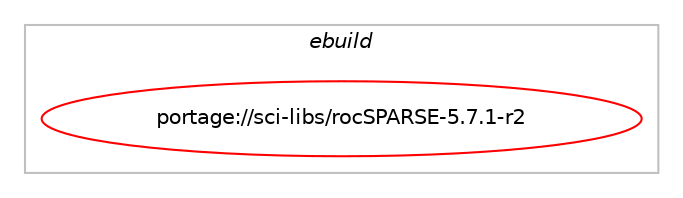 digraph prolog {

# *************
# Graph options
# *************

newrank=true;
concentrate=true;
compound=true;
graph [rankdir=LR,fontname=Helvetica,fontsize=10,ranksep=1.5];#, ranksep=2.5, nodesep=0.2];
edge  [arrowhead=vee];
node  [fontname=Helvetica,fontsize=10];

# **********
# The ebuild
# **********

subgraph cluster_leftcol {
color=gray;
label=<<i>ebuild</i>>;
id [label="portage://sci-libs/rocSPARSE-5.7.1-r2", color=red, width=4, href="../sci-libs/rocSPARSE-5.7.1-r2.svg"];
}

# ****************
# The dependencies
# ****************

subgraph cluster_midcol {
color=gray;
label=<<i>dependencies</i>>;
subgraph cluster_compile {
fillcolor="#eeeeee";
style=filled;
label=<<i>compile</i>>;
# *** BEGIN UNKNOWN DEPENDENCY TYPE (TODO) ***
# id -> equal(package_dependency(portage://sci-libs/rocSPARSE-5.7.1-r2,install,no,dev-util,hip,equal,[5*,,,5*],[],[]))
# *** END UNKNOWN DEPENDENCY TYPE (TODO) ***

# *** BEGIN UNKNOWN DEPENDENCY TYPE (TODO) ***
# id -> equal(package_dependency(portage://sci-libs/rocSPARSE-5.7.1-r2,install,no,sci-libs,rocPRIM,none,[,,],[slot(0),subslot(5.7)],[]))
# *** END UNKNOWN DEPENDENCY TYPE (TODO) ***

}
subgraph cluster_compileandrun {
fillcolor="#eeeeee";
style=filled;
label=<<i>compile and run</i>>;
}
subgraph cluster_run {
fillcolor="#eeeeee";
style=filled;
label=<<i>run</i>>;
# *** BEGIN UNKNOWN DEPENDENCY TYPE (TODO) ***
# id -> equal(package_dependency(portage://sci-libs/rocSPARSE-5.7.1-r2,run,no,dev-util,hip,equal,[5*,,,5*],[],[]))
# *** END UNKNOWN DEPENDENCY TYPE (TODO) ***

# *** BEGIN UNKNOWN DEPENDENCY TYPE (TODO) ***
# id -> equal(package_dependency(portage://sci-libs/rocSPARSE-5.7.1-r2,run,no,sci-libs,rocPRIM,none,[,,],[slot(0),subslot(5.7)],[]))
# *** END UNKNOWN DEPENDENCY TYPE (TODO) ***

}
}

# **************
# The candidates
# **************

subgraph cluster_choices {
rank=same;
color=gray;
label=<<i>candidates</i>>;

}

}
